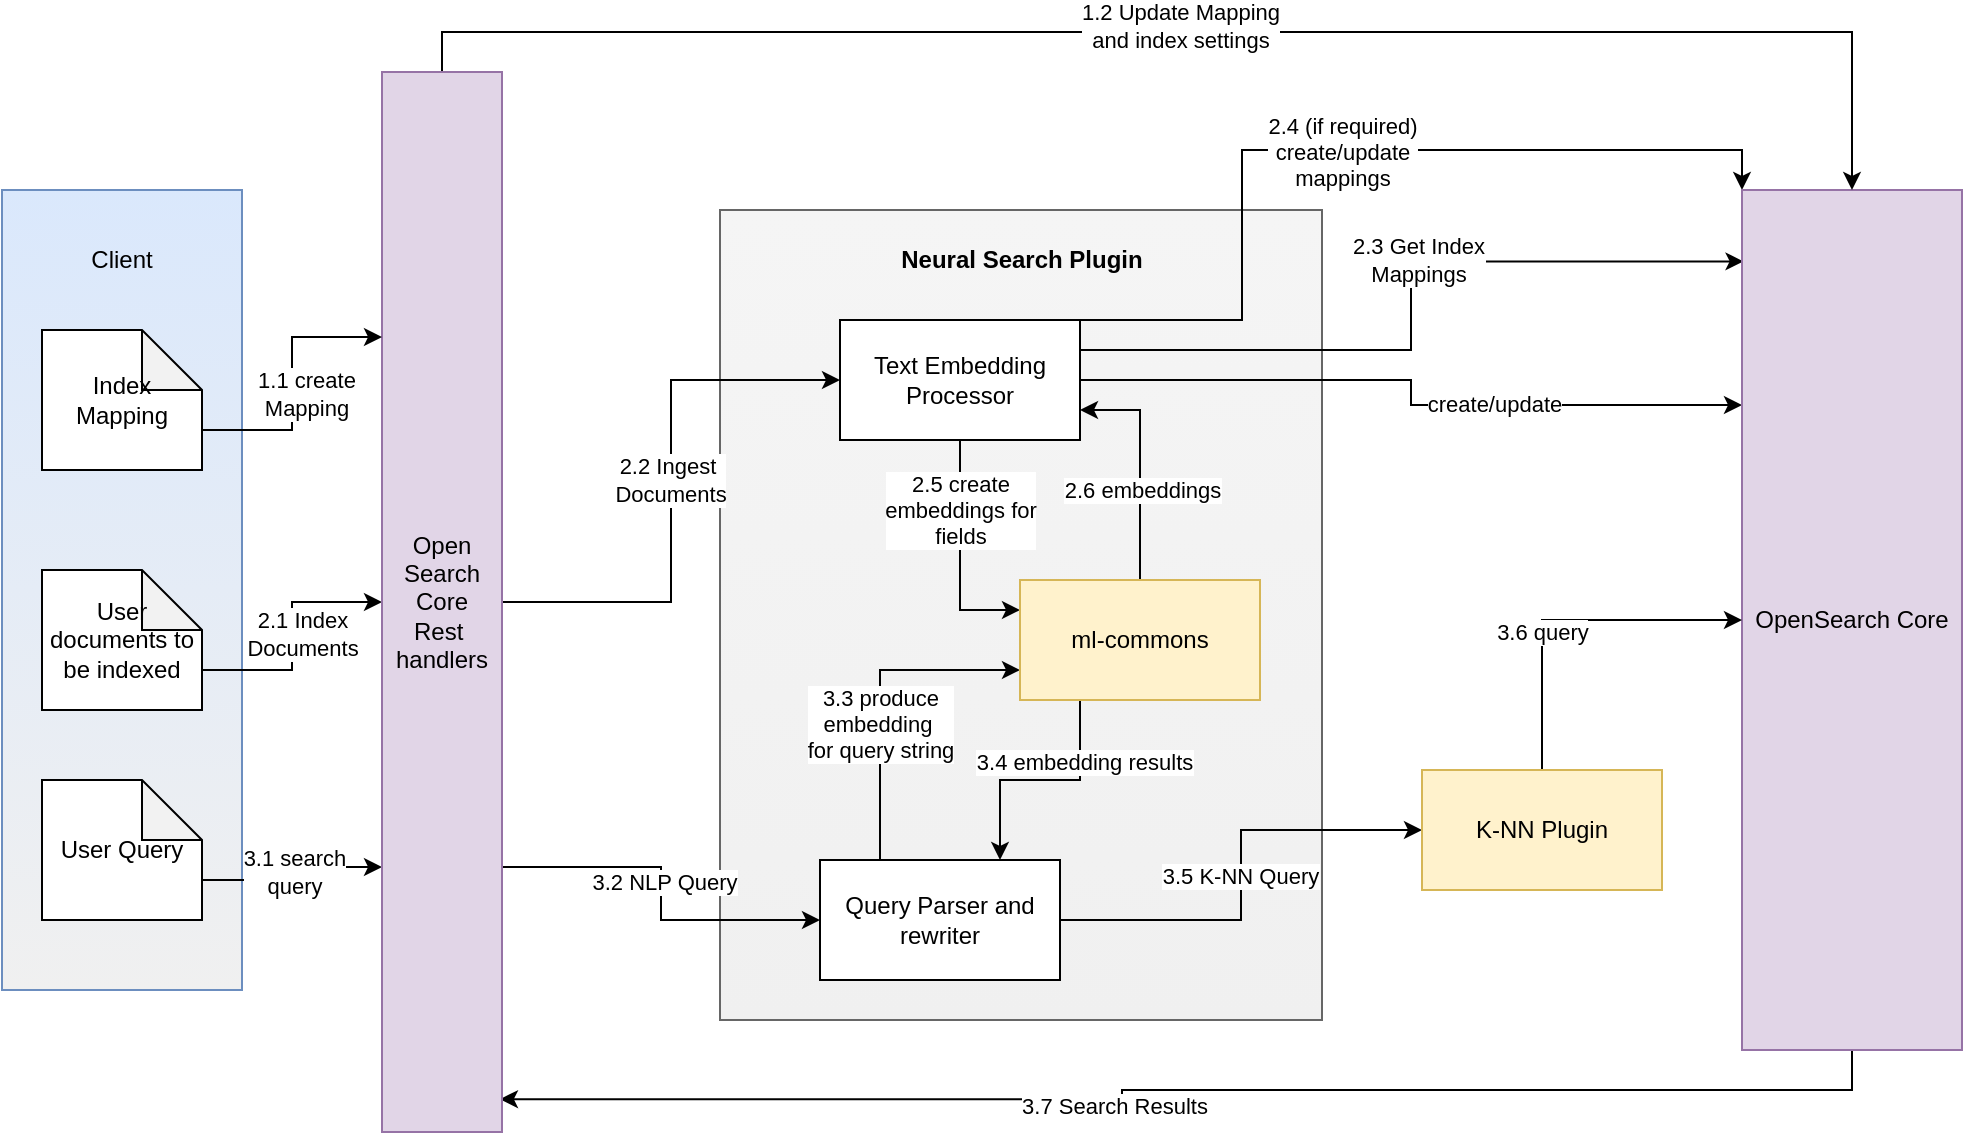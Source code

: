 <mxfile version="20.4.0" type="github">
  <diagram id="sE7S0_vCe3qUs2bpUqzy" name="Page-1">
    <mxGraphModel dx="2148" dy="1858" grid="1" gridSize="10" guides="1" tooltips="1" connect="1" arrows="1" fold="1" page="1" pageScale="1" pageWidth="850" pageHeight="1100" math="0" shadow="0">
      <root>
        <mxCell id="0" />
        <mxCell id="1" parent="0" />
        <mxCell id="t83Rr9T0d2SsmEOGmOZ2-1" value="" style="rounded=0;whiteSpace=wrap;html=1;fillColor=#dae8fc;strokeColor=#6c8ebf;gradientColor=#F0F0F0;" parent="1" vertex="1">
          <mxGeometry x="-290" y="-50" width="120" height="400" as="geometry" />
        </mxCell>
        <mxCell id="t83Rr9T0d2SsmEOGmOZ2-2" value="" style="rounded=0;whiteSpace=wrap;html=1;fillColor=#f5f5f5;fontColor=#333333;strokeColor=#666666;gradientColor=#F0F0F0;" parent="1" vertex="1">
          <mxGeometry x="69" y="-40" width="301" height="405" as="geometry" />
        </mxCell>
        <mxCell id="t83Rr9T0d2SsmEOGmOZ2-5" style="edgeStyle=orthogonalEdgeStyle;rounded=0;orthogonalLoop=1;jettySize=auto;html=1;exitX=0.5;exitY=1;exitDx=0;exitDy=0;entryX=0;entryY=0.25;entryDx=0;entryDy=0;" parent="1" source="t83Rr9T0d2SsmEOGmOZ2-7" target="t83Rr9T0d2SsmEOGmOZ2-30" edge="1">
          <mxGeometry relative="1" as="geometry" />
        </mxCell>
        <mxCell id="t83Rr9T0d2SsmEOGmOZ2-6" value="2.5 create&lt;br&gt;embeddings for&lt;br&gt;fields" style="edgeLabel;html=1;align=center;verticalAlign=middle;resizable=0;points=[];" parent="t83Rr9T0d2SsmEOGmOZ2-5" vertex="1" connectable="0">
          <mxGeometry x="-0.641" relative="1" as="geometry">
            <mxPoint y="14" as="offset" />
          </mxGeometry>
        </mxCell>
        <mxCell id="R4EvvXtK1KGb120ygfx--3" style="edgeStyle=orthogonalEdgeStyle;rounded=0;orthogonalLoop=1;jettySize=auto;html=1;exitX=1;exitY=0.5;exitDx=0;exitDy=0;entryX=0;entryY=0.25;entryDx=0;entryDy=0;" edge="1" parent="1" source="t83Rr9T0d2SsmEOGmOZ2-7" target="t83Rr9T0d2SsmEOGmOZ2-33">
          <mxGeometry relative="1" as="geometry" />
        </mxCell>
        <mxCell id="R4EvvXtK1KGb120ygfx--4" value="create/update" style="edgeLabel;html=1;align=center;verticalAlign=middle;resizable=0;points=[];" vertex="1" connectable="0" parent="R4EvvXtK1KGb120ygfx--3">
          <mxGeometry x="0.269" y="1" relative="1" as="geometry">
            <mxPoint x="1" as="offset" />
          </mxGeometry>
        </mxCell>
        <mxCell id="R4EvvXtK1KGb120ygfx--11" style="edgeStyle=orthogonalEdgeStyle;rounded=0;orthogonalLoop=1;jettySize=auto;html=1;exitX=1;exitY=0.25;exitDx=0;exitDy=0;entryX=0.007;entryY=0.083;entryDx=0;entryDy=0;entryPerimeter=0;" edge="1" parent="1" source="t83Rr9T0d2SsmEOGmOZ2-7" target="t83Rr9T0d2SsmEOGmOZ2-33">
          <mxGeometry relative="1" as="geometry" />
        </mxCell>
        <mxCell id="R4EvvXtK1KGb120ygfx--14" value="2.3 Get Index&lt;br&gt;Mappings" style="edgeLabel;html=1;align=center;verticalAlign=middle;resizable=0;points=[];" vertex="1" connectable="0" parent="R4EvvXtK1KGb120ygfx--11">
          <mxGeometry x="0.134" y="1" relative="1" as="geometry">
            <mxPoint as="offset" />
          </mxGeometry>
        </mxCell>
        <mxCell id="t83Rr9T0d2SsmEOGmOZ2-7" value="Text Embedding Processor" style="rounded=0;whiteSpace=wrap;html=1;" parent="1" vertex="1">
          <mxGeometry x="129" y="15" width="120" height="60" as="geometry" />
        </mxCell>
        <mxCell id="t83Rr9T0d2SsmEOGmOZ2-8" style="edgeStyle=orthogonalEdgeStyle;rounded=0;orthogonalLoop=1;jettySize=auto;html=1;exitX=1;exitY=0.5;exitDx=0;exitDy=0;entryX=0;entryY=0.5;entryDx=0;entryDy=0;" parent="1" source="t83Rr9T0d2SsmEOGmOZ2-12" target="NP2L6Ua-xuAJq5MetznZ-1" edge="1">
          <mxGeometry relative="1" as="geometry">
            <mxPoint x="380" y="330" as="targetPoint" />
          </mxGeometry>
        </mxCell>
        <mxCell id="R4EvvXtK1KGb120ygfx--5" value="3.5 K-NN Query" style="edgeLabel;html=1;align=center;verticalAlign=middle;resizable=0;points=[];" vertex="1" connectable="0" parent="t83Rr9T0d2SsmEOGmOZ2-8">
          <mxGeometry x="0.005" y="1" relative="1" as="geometry">
            <mxPoint y="1" as="offset" />
          </mxGeometry>
        </mxCell>
        <mxCell id="t83Rr9T0d2SsmEOGmOZ2-10" style="edgeStyle=orthogonalEdgeStyle;rounded=0;orthogonalLoop=1;jettySize=auto;html=1;exitX=0.25;exitY=0;exitDx=0;exitDy=0;entryX=0;entryY=0.75;entryDx=0;entryDy=0;" parent="1" source="t83Rr9T0d2SsmEOGmOZ2-12" target="t83Rr9T0d2SsmEOGmOZ2-30" edge="1">
          <mxGeometry relative="1" as="geometry" />
        </mxCell>
        <mxCell id="t83Rr9T0d2SsmEOGmOZ2-11" value="3.3 produce&lt;br&gt;embedding&amp;nbsp;&lt;br&gt;for query string" style="edgeLabel;html=1;align=center;verticalAlign=middle;resizable=0;points=[];" parent="t83Rr9T0d2SsmEOGmOZ2-10" vertex="1" connectable="0">
          <mxGeometry x="-0.168" relative="1" as="geometry">
            <mxPoint as="offset" />
          </mxGeometry>
        </mxCell>
        <mxCell id="t83Rr9T0d2SsmEOGmOZ2-12" value="Query Parser and rewriter" style="rounded=0;whiteSpace=wrap;html=1;" parent="1" vertex="1">
          <mxGeometry x="119" y="285" width="120" height="60" as="geometry" />
        </mxCell>
        <mxCell id="t83Rr9T0d2SsmEOGmOZ2-13" style="edgeStyle=orthogonalEdgeStyle;rounded=0;orthogonalLoop=1;jettySize=auto;html=1;exitX=1;exitY=0.5;exitDx=0;exitDy=0;entryX=0;entryY=0.5;entryDx=0;entryDy=0;" parent="1" source="t83Rr9T0d2SsmEOGmOZ2-38" target="t83Rr9T0d2SsmEOGmOZ2-7" edge="1">
          <mxGeometry relative="1" as="geometry" />
        </mxCell>
        <mxCell id="t83Rr9T0d2SsmEOGmOZ2-14" value="2.2 Ingest&amp;nbsp;&lt;br&gt;Documents" style="edgeLabel;html=1;align=center;verticalAlign=middle;resizable=0;points=[];" parent="t83Rr9T0d2SsmEOGmOZ2-13" vertex="1" connectable="0">
          <mxGeometry x="0.042" y="1" relative="1" as="geometry">
            <mxPoint as="offset" />
          </mxGeometry>
        </mxCell>
        <mxCell id="t83Rr9T0d2SsmEOGmOZ2-15" style="edgeStyle=orthogonalEdgeStyle;rounded=0;orthogonalLoop=1;jettySize=auto;html=1;exitX=1;exitY=0.75;exitDx=0;exitDy=0;entryX=0;entryY=0.5;entryDx=0;entryDy=0;" parent="1" source="t83Rr9T0d2SsmEOGmOZ2-38" target="t83Rr9T0d2SsmEOGmOZ2-12" edge="1">
          <mxGeometry relative="1" as="geometry">
            <mxPoint x="50" y="270" as="sourcePoint" />
          </mxGeometry>
        </mxCell>
        <mxCell id="t83Rr9T0d2SsmEOGmOZ2-16" value="3.2 NLP Query" style="edgeLabel;html=1;align=center;verticalAlign=middle;resizable=0;points=[];" parent="t83Rr9T0d2SsmEOGmOZ2-15" vertex="1" connectable="0">
          <mxGeometry x="-0.067" y="1" relative="1" as="geometry">
            <mxPoint as="offset" />
          </mxGeometry>
        </mxCell>
        <mxCell id="t83Rr9T0d2SsmEOGmOZ2-20" style="edgeStyle=orthogonalEdgeStyle;rounded=0;orthogonalLoop=1;jettySize=auto;html=1;exitX=0;exitY=0;exitDx=80;exitDy=50;exitPerimeter=0;entryX=0;entryY=0.5;entryDx=0;entryDy=0;" parent="1" source="t83Rr9T0d2SsmEOGmOZ2-22" target="t83Rr9T0d2SsmEOGmOZ2-38" edge="1">
          <mxGeometry relative="1" as="geometry" />
        </mxCell>
        <mxCell id="t83Rr9T0d2SsmEOGmOZ2-21" value="2.1 Index&lt;br&gt;Documents" style="edgeLabel;html=1;align=center;verticalAlign=middle;resizable=0;points=[];" parent="t83Rr9T0d2SsmEOGmOZ2-20" vertex="1" connectable="0">
          <mxGeometry x="-0.182" y="-1" relative="1" as="geometry">
            <mxPoint x="4" y="-13" as="offset" />
          </mxGeometry>
        </mxCell>
        <mxCell id="t83Rr9T0d2SsmEOGmOZ2-22" value="User documents to be indexed" style="shape=note;whiteSpace=wrap;html=1;backgroundOutline=1;darkOpacity=0.05;" parent="1" vertex="1">
          <mxGeometry x="-270" y="140" width="80" height="70" as="geometry" />
        </mxCell>
        <mxCell id="R4EvvXtK1KGb120ygfx--8" style="edgeStyle=orthogonalEdgeStyle;rounded=0;orthogonalLoop=1;jettySize=auto;html=1;exitX=0;exitY=0;exitDx=80;exitDy=50;exitPerimeter=0;entryX=0;entryY=0.75;entryDx=0;entryDy=0;" edge="1" parent="1" source="t83Rr9T0d2SsmEOGmOZ2-25" target="t83Rr9T0d2SsmEOGmOZ2-38">
          <mxGeometry relative="1" as="geometry" />
        </mxCell>
        <mxCell id="R4EvvXtK1KGb120ygfx--9" value="3.1 search&lt;br&gt;query" style="edgeLabel;html=1;align=center;verticalAlign=middle;resizable=0;points=[];" vertex="1" connectable="0" parent="R4EvvXtK1KGb120ygfx--8">
          <mxGeometry x="-0.027" y="2" relative="1" as="geometry">
            <mxPoint x="3" y="-2" as="offset" />
          </mxGeometry>
        </mxCell>
        <mxCell id="t83Rr9T0d2SsmEOGmOZ2-25" value="User Query" style="shape=note;whiteSpace=wrap;html=1;backgroundOutline=1;darkOpacity=0.05;" parent="1" vertex="1">
          <mxGeometry x="-270" y="245" width="80" height="70" as="geometry" />
        </mxCell>
        <mxCell id="t83Rr9T0d2SsmEOGmOZ2-26" style="edgeStyle=orthogonalEdgeStyle;rounded=0;orthogonalLoop=1;jettySize=auto;html=1;exitX=0.25;exitY=1;exitDx=0;exitDy=0;entryX=0.75;entryY=0;entryDx=0;entryDy=0;" parent="1" source="t83Rr9T0d2SsmEOGmOZ2-30" target="t83Rr9T0d2SsmEOGmOZ2-12" edge="1">
          <mxGeometry relative="1" as="geometry" />
        </mxCell>
        <mxCell id="t83Rr9T0d2SsmEOGmOZ2-27" value="3.4 embedding results" style="edgeLabel;html=1;align=center;verticalAlign=middle;resizable=0;points=[];" parent="t83Rr9T0d2SsmEOGmOZ2-26" vertex="1" connectable="0">
          <mxGeometry x="-0.4" y="2" relative="1" as="geometry">
            <mxPoint y="-5" as="offset" />
          </mxGeometry>
        </mxCell>
        <mxCell id="t83Rr9T0d2SsmEOGmOZ2-28" style="edgeStyle=orthogonalEdgeStyle;rounded=0;orthogonalLoop=1;jettySize=auto;html=1;exitX=0.5;exitY=0;exitDx=0;exitDy=0;entryX=1;entryY=0.75;entryDx=0;entryDy=0;" parent="1" source="t83Rr9T0d2SsmEOGmOZ2-30" target="t83Rr9T0d2SsmEOGmOZ2-7" edge="1">
          <mxGeometry relative="1" as="geometry" />
        </mxCell>
        <mxCell id="t83Rr9T0d2SsmEOGmOZ2-29" value="2.6 embeddings" style="edgeLabel;html=1;align=center;verticalAlign=middle;resizable=0;points=[];" parent="t83Rr9T0d2SsmEOGmOZ2-28" vertex="1" connectable="0">
          <mxGeometry x="-0.214" y="-1" relative="1" as="geometry">
            <mxPoint as="offset" />
          </mxGeometry>
        </mxCell>
        <mxCell id="t83Rr9T0d2SsmEOGmOZ2-30" value="ml-commons" style="rounded=0;whiteSpace=wrap;html=1;fillColor=#fff2cc;strokeColor=#d6b656;" parent="1" vertex="1">
          <mxGeometry x="219" y="145" width="120" height="60" as="geometry" />
        </mxCell>
        <mxCell id="t83Rr9T0d2SsmEOGmOZ2-31" style="edgeStyle=orthogonalEdgeStyle;rounded=0;orthogonalLoop=1;jettySize=auto;html=1;exitX=0.5;exitY=1;exitDx=0;exitDy=0;entryX=0.983;entryY=0.969;entryDx=0;entryDy=0;entryPerimeter=0;" parent="1" source="t83Rr9T0d2SsmEOGmOZ2-33" target="t83Rr9T0d2SsmEOGmOZ2-38" edge="1">
          <mxGeometry relative="1" as="geometry" />
        </mxCell>
        <mxCell id="t83Rr9T0d2SsmEOGmOZ2-32" value="3.7 Search Results" style="edgeLabel;html=1;align=center;verticalAlign=middle;resizable=0;points=[];" parent="t83Rr9T0d2SsmEOGmOZ2-31" vertex="1" connectable="0">
          <mxGeometry x="0.123" y="2" relative="1" as="geometry">
            <mxPoint y="1" as="offset" />
          </mxGeometry>
        </mxCell>
        <mxCell id="R4EvvXtK1KGb120ygfx--13" style="edgeStyle=orthogonalEdgeStyle;rounded=0;orthogonalLoop=1;jettySize=auto;html=1;exitX=1;exitY=0;exitDx=0;exitDy=0;entryX=0;entryY=0;entryDx=0;entryDy=0;" edge="1" parent="1" source="t83Rr9T0d2SsmEOGmOZ2-7" target="t83Rr9T0d2SsmEOGmOZ2-33">
          <mxGeometry relative="1" as="geometry">
            <Array as="points">
              <mxPoint x="330" y="15" />
              <mxPoint x="330" y="-70" />
              <mxPoint x="580" y="-70" />
            </Array>
          </mxGeometry>
        </mxCell>
        <mxCell id="R4EvvXtK1KGb120ygfx--15" value="2.4 (if required)&lt;br&gt;create/update&lt;br&gt;mappings" style="edgeLabel;html=1;align=center;verticalAlign=middle;resizable=0;points=[];" vertex="1" connectable="0" parent="R4EvvXtK1KGb120ygfx--13">
          <mxGeometry x="-0.009" y="-1" relative="1" as="geometry">
            <mxPoint as="offset" />
          </mxGeometry>
        </mxCell>
        <mxCell id="t83Rr9T0d2SsmEOGmOZ2-33" value="OpenSearch Core" style="rounded=0;whiteSpace=wrap;html=1;fillColor=#e1d5e7;strokeColor=#9673a6;" parent="1" vertex="1">
          <mxGeometry x="580" y="-50" width="110" height="430" as="geometry" />
        </mxCell>
        <mxCell id="t83Rr9T0d2SsmEOGmOZ2-34" value="&lt;b&gt;Neural Search Plugin&lt;/b&gt;" style="text;html=1;strokeColor=none;fillColor=none;align=center;verticalAlign=middle;whiteSpace=wrap;rounded=0;" parent="1" vertex="1">
          <mxGeometry x="150" y="-30" width="140" height="30" as="geometry" />
        </mxCell>
        <mxCell id="R4EvvXtK1KGb120ygfx--1" style="edgeStyle=orthogonalEdgeStyle;rounded=0;orthogonalLoop=1;jettySize=auto;html=1;exitX=0.5;exitY=0;exitDx=0;exitDy=0;entryX=0.5;entryY=0;entryDx=0;entryDy=0;" edge="1" parent="1" source="t83Rr9T0d2SsmEOGmOZ2-38" target="t83Rr9T0d2SsmEOGmOZ2-33">
          <mxGeometry relative="1" as="geometry" />
        </mxCell>
        <mxCell id="R4EvvXtK1KGb120ygfx--2" value="1.2 Update Mapping&lt;br&gt;and index settings" style="edgeLabel;html=1;align=center;verticalAlign=middle;resizable=0;points=[];" vertex="1" connectable="0" parent="R4EvvXtK1KGb120ygfx--1">
          <mxGeometry x="-0.034" y="4" relative="1" as="geometry">
            <mxPoint y="1" as="offset" />
          </mxGeometry>
        </mxCell>
        <mxCell id="t83Rr9T0d2SsmEOGmOZ2-38" value="Open &lt;br&gt;Search&lt;br&gt;Core&lt;br&gt;Rest&amp;nbsp;&lt;br&gt;handlers" style="rounded=0;whiteSpace=wrap;html=1;fillColor=#e1d5e7;strokeColor=#9673a6;" parent="1" vertex="1">
          <mxGeometry x="-100" y="-109" width="60" height="530" as="geometry" />
        </mxCell>
        <mxCell id="t83Rr9T0d2SsmEOGmOZ2-39" style="edgeStyle=orthogonalEdgeStyle;rounded=0;orthogonalLoop=1;jettySize=auto;html=1;exitX=0;exitY=0;exitDx=80;exitDy=50;exitPerimeter=0;entryX=0;entryY=0.25;entryDx=0;entryDy=0;" parent="1" source="t83Rr9T0d2SsmEOGmOZ2-41" target="t83Rr9T0d2SsmEOGmOZ2-38" edge="1">
          <mxGeometry relative="1" as="geometry" />
        </mxCell>
        <mxCell id="t83Rr9T0d2SsmEOGmOZ2-40" value="1.1 create&lt;br&gt;Mapping" style="edgeLabel;html=1;align=center;verticalAlign=middle;resizable=0;points=[];" parent="t83Rr9T0d2SsmEOGmOZ2-39" vertex="1" connectable="0">
          <mxGeometry x="-0.259" y="2" relative="1" as="geometry">
            <mxPoint x="9" y="-13" as="offset" />
          </mxGeometry>
        </mxCell>
        <mxCell id="t83Rr9T0d2SsmEOGmOZ2-41" value="Index Mapping" style="shape=note;whiteSpace=wrap;html=1;backgroundOutline=1;darkOpacity=0.05;" parent="1" vertex="1">
          <mxGeometry x="-270" y="20" width="80" height="70" as="geometry" />
        </mxCell>
        <mxCell id="t83Rr9T0d2SsmEOGmOZ2-42" value="Client" style="text;html=1;strokeColor=none;fillColor=none;align=center;verticalAlign=middle;whiteSpace=wrap;rounded=0;" parent="1" vertex="1">
          <mxGeometry x="-260" y="-30" width="60" height="30" as="geometry" />
        </mxCell>
        <mxCell id="R4EvvXtK1KGb120ygfx--7" style="edgeStyle=orthogonalEdgeStyle;rounded=0;orthogonalLoop=1;jettySize=auto;html=1;exitX=0.5;exitY=0;exitDx=0;exitDy=0;" edge="1" parent="1" source="NP2L6Ua-xuAJq5MetznZ-1" target="t83Rr9T0d2SsmEOGmOZ2-33">
          <mxGeometry relative="1" as="geometry" />
        </mxCell>
        <mxCell id="R4EvvXtK1KGb120ygfx--10" value="3.6 query" style="edgeLabel;html=1;align=center;verticalAlign=middle;resizable=0;points=[];" vertex="1" connectable="0" parent="R4EvvXtK1KGb120ygfx--7">
          <mxGeometry x="-0.2" relative="1" as="geometry">
            <mxPoint y="1" as="offset" />
          </mxGeometry>
        </mxCell>
        <mxCell id="NP2L6Ua-xuAJq5MetznZ-1" value="K-NN Plugin" style="rounded=0;whiteSpace=wrap;html=1;fillColor=#fff2cc;strokeColor=#d6b656;" parent="1" vertex="1">
          <mxGeometry x="420" y="240" width="120" height="60" as="geometry" />
        </mxCell>
      </root>
    </mxGraphModel>
  </diagram>
</mxfile>
